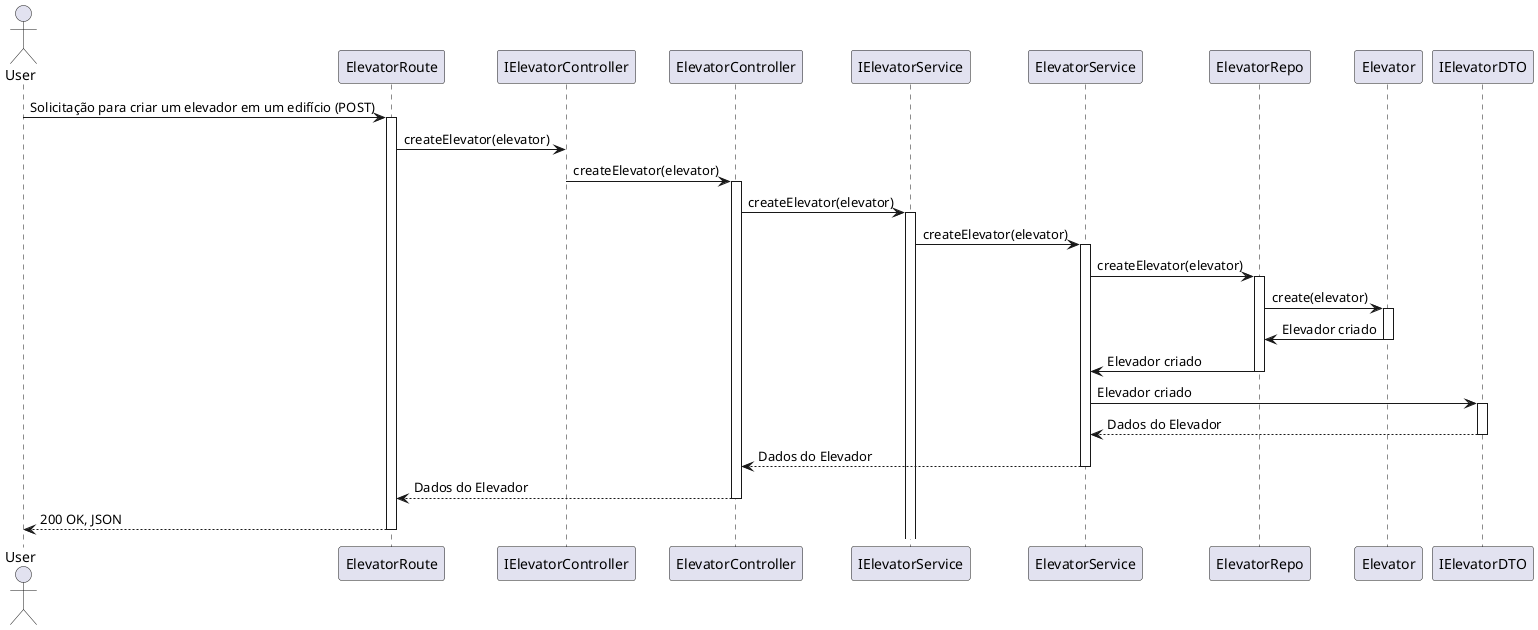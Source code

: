 @startuml
!define ACTOR class

actor User

participant ElevatorRoute
participant IElevatorController
participant ElevatorController
participant IElevatorService
participant ElevatorService
participant ElevatorRepo
participant Elevator
participant IElevatorDTO

User -> ElevatorRoute: Solicitação para criar um elevador em um edifício (POST)
activate ElevatorRoute
ElevatorRoute -> IElevatorController: createElevator(elevator)
IElevatorController -> ElevatorController: createElevator(elevator)
activate ElevatorController
ElevatorController -> IElevatorService: createElevator(elevator)
activate IElevatorService
IElevatorService -> ElevatorService: createElevator(elevator)
activate ElevatorService
ElevatorService -> ElevatorRepo: createElevator(elevator)
activate ElevatorRepo
ElevatorRepo -> Elevator: create(elevator)
activate Elevator
Elevator -> ElevatorRepo: Elevador criado
deactivate Elevator
ElevatorRepo -> ElevatorService: Elevador criado
deactivate ElevatorRepo
ElevatorService -> IElevatorDTO: Elevador criado
activate IElevatorDTO
IElevatorDTO --> ElevatorService: Dados do Elevador
deactivate IElevatorDTO
ElevatorService --> ElevatorController: Dados do Elevador
deactivate ElevatorService
ElevatorController --> ElevatorRoute: Dados do Elevador
deactivate ElevatorController
ElevatorRoute --> User: 200 OK, JSON
deactivate ElevatorRoute
deactivate User
@enduml

